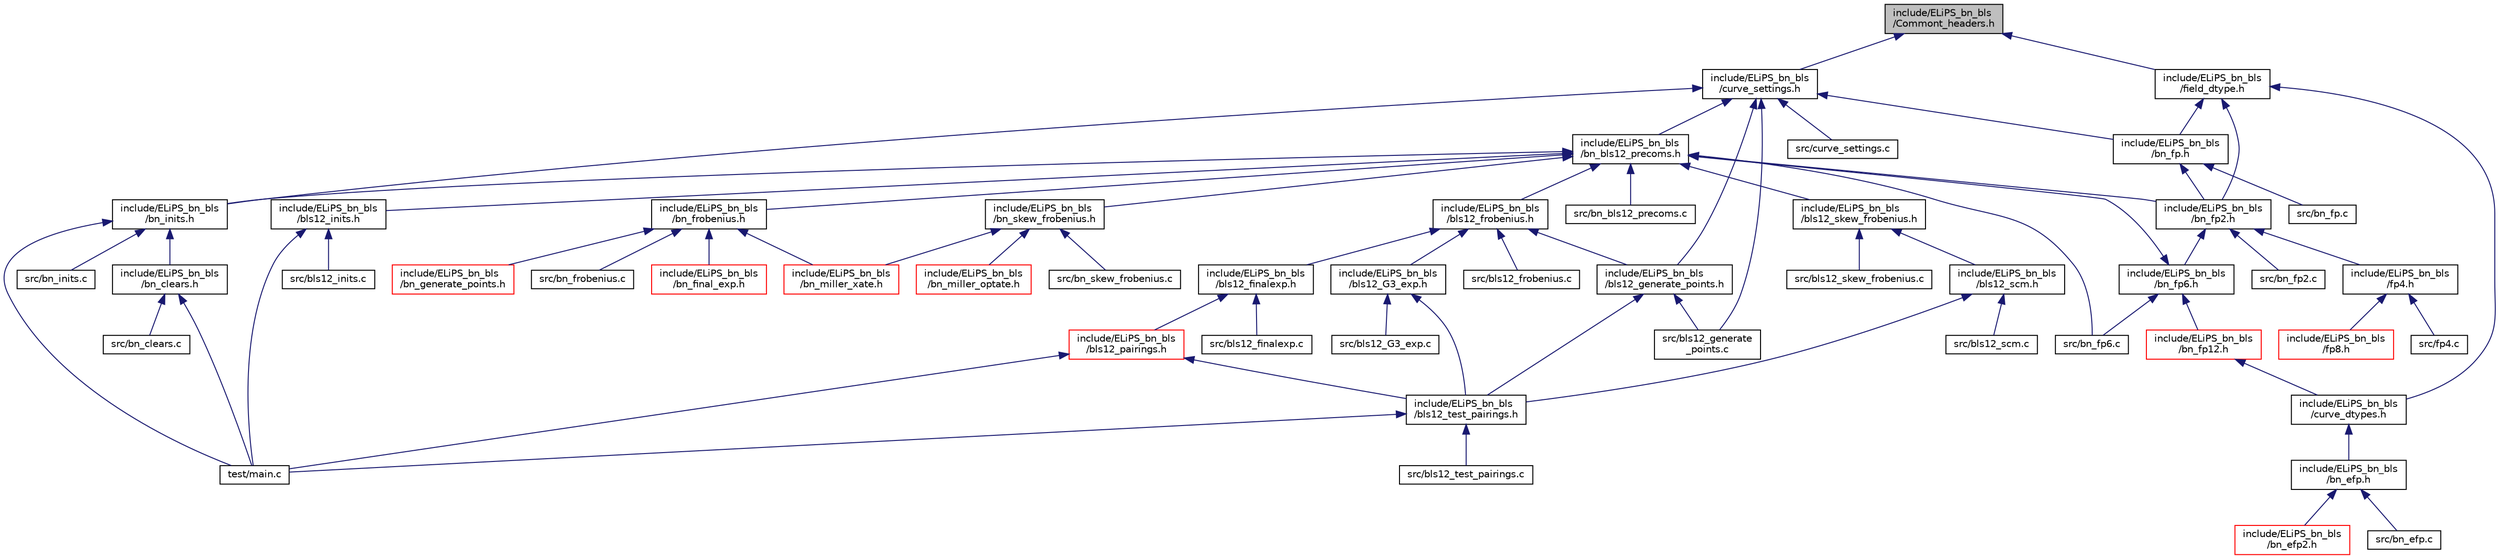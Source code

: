 digraph "include/ELiPS_bn_bls/Commont_headers.h"
{
  edge [fontname="Helvetica",fontsize="10",labelfontname="Helvetica",labelfontsize="10"];
  node [fontname="Helvetica",fontsize="10",shape=record];
  Node8 [label="include/ELiPS_bn_bls\l/Commont_headers.h",height=0.2,width=0.4,color="black", fillcolor="grey75", style="filled", fontcolor="black"];
  Node8 -> Node9 [dir="back",color="midnightblue",fontsize="10",style="solid"];
  Node9 [label="include/ELiPS_bn_bls\l/curve_settings.h",height=0.2,width=0.4,color="black", fillcolor="white", style="filled",URL="$curve__settings_8h.html"];
  Node9 -> Node10 [dir="back",color="midnightblue",fontsize="10",style="solid"];
  Node10 [label="include/ELiPS_bn_bls\l/bls12_generate_points.h",height=0.2,width=0.4,color="black", fillcolor="white", style="filled",URL="$bls12__generate__points_8h.html"];
  Node10 -> Node11 [dir="back",color="midnightblue",fontsize="10",style="solid"];
  Node11 [label="include/ELiPS_bn_bls\l/bls12_test_pairings.h",height=0.2,width=0.4,color="black", fillcolor="white", style="filled",URL="$bls12__test__pairings_8h.html"];
  Node11 -> Node12 [dir="back",color="midnightblue",fontsize="10",style="solid"];
  Node12 [label="src/bls12_test_pairings.c",height=0.2,width=0.4,color="black", fillcolor="white", style="filled",URL="$bls12__test__pairings_8c.html"];
  Node11 -> Node13 [dir="back",color="midnightblue",fontsize="10",style="solid"];
  Node13 [label="test/main.c",height=0.2,width=0.4,color="black", fillcolor="white", style="filled",URL="$main_8c.html"];
  Node10 -> Node14 [dir="back",color="midnightblue",fontsize="10",style="solid"];
  Node14 [label="src/bls12_generate\l_points.c",height=0.2,width=0.4,color="black", fillcolor="white", style="filled",URL="$bls12__generate__points_8c.html"];
  Node9 -> Node15 [dir="back",color="midnightblue",fontsize="10",style="solid"];
  Node15 [label="include/ELiPS_bn_bls\l/bn_bls12_precoms.h",height=0.2,width=0.4,color="black", fillcolor="white", style="filled",URL="$bn__bls12__precoms_8h.html"];
  Node15 -> Node16 [dir="back",color="midnightblue",fontsize="10",style="solid"];
  Node16 [label="include/ELiPS_bn_bls\l/bls12_frobenius.h",height=0.2,width=0.4,color="black", fillcolor="white", style="filled",URL="$bls12__frobenius_8h.html"];
  Node16 -> Node17 [dir="back",color="midnightblue",fontsize="10",style="solid"];
  Node17 [label="include/ELiPS_bn_bls\l/bls12_finalexp.h",height=0.2,width=0.4,color="black", fillcolor="white", style="filled",URL="$bls12__finalexp_8h.html"];
  Node17 -> Node18 [dir="back",color="midnightblue",fontsize="10",style="solid"];
  Node18 [label="include/ELiPS_bn_bls\l/bls12_pairings.h",height=0.2,width=0.4,color="red", fillcolor="white", style="filled",URL="$bls12__pairings_8h.html"];
  Node18 -> Node11 [dir="back",color="midnightblue",fontsize="10",style="solid"];
  Node18 -> Node13 [dir="back",color="midnightblue",fontsize="10",style="solid"];
  Node17 -> Node20 [dir="back",color="midnightblue",fontsize="10",style="solid"];
  Node20 [label="src/bls12_finalexp.c",height=0.2,width=0.4,color="black", fillcolor="white", style="filled",URL="$bls12__finalexp_8c.html"];
  Node16 -> Node21 [dir="back",color="midnightblue",fontsize="10",style="solid"];
  Node21 [label="include/ELiPS_bn_bls\l/bls12_G3_exp.h",height=0.2,width=0.4,color="black", fillcolor="white", style="filled",URL="$bls12___g3__exp_8h.html"];
  Node21 -> Node11 [dir="back",color="midnightblue",fontsize="10",style="solid"];
  Node21 -> Node22 [dir="back",color="midnightblue",fontsize="10",style="solid"];
  Node22 [label="src/bls12_G3_exp.c",height=0.2,width=0.4,color="black", fillcolor="white", style="filled",URL="$bls12___g3__exp_8c.html"];
  Node16 -> Node10 [dir="back",color="midnightblue",fontsize="10",style="solid"];
  Node16 -> Node23 [dir="back",color="midnightblue",fontsize="10",style="solid"];
  Node23 [label="src/bls12_frobenius.c",height=0.2,width=0.4,color="black", fillcolor="white", style="filled",URL="$bls12__frobenius_8c.html"];
  Node15 -> Node24 [dir="back",color="midnightblue",fontsize="10",style="solid"];
  Node24 [label="include/ELiPS_bn_bls\l/bls12_inits.h",height=0.2,width=0.4,color="black", fillcolor="white", style="filled",URL="$bls12__inits_8h.html"];
  Node24 -> Node25 [dir="back",color="midnightblue",fontsize="10",style="solid"];
  Node25 [label="src/bls12_inits.c",height=0.2,width=0.4,color="black", fillcolor="white", style="filled",URL="$bls12__inits_8c.html"];
  Node24 -> Node13 [dir="back",color="midnightblue",fontsize="10",style="solid"];
  Node15 -> Node26 [dir="back",color="midnightblue",fontsize="10",style="solid"];
  Node26 [label="include/ELiPS_bn_bls\l/bls12_skew_frobenius.h",height=0.2,width=0.4,color="black", fillcolor="white", style="filled",URL="$bls12__skew__frobenius_8h.html"];
  Node26 -> Node27 [dir="back",color="midnightblue",fontsize="10",style="solid"];
  Node27 [label="include/ELiPS_bn_bls\l/bls12_scm.h",height=0.2,width=0.4,color="black", fillcolor="white", style="filled",URL="$bls12__scm_8h.html"];
  Node27 -> Node11 [dir="back",color="midnightblue",fontsize="10",style="solid"];
  Node27 -> Node28 [dir="back",color="midnightblue",fontsize="10",style="solid"];
  Node28 [label="src/bls12_scm.c",height=0.2,width=0.4,color="black", fillcolor="white", style="filled",URL="$bls12__scm_8c.html"];
  Node26 -> Node29 [dir="back",color="midnightblue",fontsize="10",style="solid"];
  Node29 [label="src/bls12_skew_frobenius.c",height=0.2,width=0.4,color="black", fillcolor="white", style="filled",URL="$bls12__skew__frobenius_8c.html"];
  Node15 -> Node30 [dir="back",color="midnightblue",fontsize="10",style="solid"];
  Node30 [label="include/ELiPS_bn_bls\l/bn_fp2.h",height=0.2,width=0.4,color="black", fillcolor="white", style="filled",URL="$bn__fp2_8h.html"];
  Node30 -> Node31 [dir="back",color="midnightblue",fontsize="10",style="solid"];
  Node31 [label="include/ELiPS_bn_bls\l/bn_fp6.h",height=0.2,width=0.4,color="black", fillcolor="white", style="filled",URL="$bn__fp6_8h.html"];
  Node31 -> Node15 [dir="back",color="midnightblue",fontsize="10",style="solid"];
  Node31 -> Node32 [dir="back",color="midnightblue",fontsize="10",style="solid"];
  Node32 [label="include/ELiPS_bn_bls\l/bn_fp12.h",height=0.2,width=0.4,color="red", fillcolor="white", style="filled",URL="$bn__fp12_8h.html"];
  Node32 -> Node33 [dir="back",color="midnightblue",fontsize="10",style="solid"];
  Node33 [label="include/ELiPS_bn_bls\l/curve_dtypes.h",height=0.2,width=0.4,color="black", fillcolor="white", style="filled",URL="$curve__dtypes_8h.html"];
  Node33 -> Node34 [dir="back",color="midnightblue",fontsize="10",style="solid"];
  Node34 [label="include/ELiPS_bn_bls\l/bn_efp.h",height=0.2,width=0.4,color="black", fillcolor="white", style="filled",URL="$bn__efp_8h.html"];
  Node34 -> Node35 [dir="back",color="midnightblue",fontsize="10",style="solid"];
  Node35 [label="include/ELiPS_bn_bls\l/bn_efp2.h",height=0.2,width=0.4,color="red", fillcolor="white", style="filled",URL="$bn__efp2_8h.html"];
  Node34 -> Node85 [dir="back",color="midnightblue",fontsize="10",style="solid"];
  Node85 [label="src/bn_efp.c",height=0.2,width=0.4,color="black", fillcolor="white", style="filled",URL="$bn__efp_8c.html"];
  Node31 -> Node87 [dir="back",color="midnightblue",fontsize="10",style="solid"];
  Node87 [label="src/bn_fp6.c",height=0.2,width=0.4,color="black", fillcolor="white", style="filled",URL="$bn__fp6_8c.html"];
  Node30 -> Node88 [dir="back",color="midnightblue",fontsize="10",style="solid"];
  Node88 [label="include/ELiPS_bn_bls\l/fp4.h",height=0.2,width=0.4,color="black", fillcolor="white", style="filled",URL="$fp4_8h.html"];
  Node88 -> Node89 [dir="back",color="midnightblue",fontsize="10",style="solid"];
  Node89 [label="include/ELiPS_bn_bls\l/fp8.h",height=0.2,width=0.4,color="red", fillcolor="white", style="filled",URL="$fp8_8h.html"];
  Node88 -> Node91 [dir="back",color="midnightblue",fontsize="10",style="solid"];
  Node91 [label="src/fp4.c",height=0.2,width=0.4,color="black", fillcolor="white", style="filled",URL="$fp4_8c.html"];
  Node30 -> Node92 [dir="back",color="midnightblue",fontsize="10",style="solid"];
  Node92 [label="src/bn_fp2.c",height=0.2,width=0.4,color="black", fillcolor="white", style="filled",URL="$bn__fp2_8c.html"];
  Node15 -> Node52 [dir="back",color="midnightblue",fontsize="10",style="solid"];
  Node52 [label="include/ELiPS_bn_bls\l/bn_frobenius.h",height=0.2,width=0.4,color="black", fillcolor="white", style="filled",URL="$bn__frobenius_8h.html"];
  Node52 -> Node53 [dir="back",color="midnightblue",fontsize="10",style="solid"];
  Node53 [label="include/ELiPS_bn_bls\l/bn_final_exp.h",height=0.2,width=0.4,color="red", fillcolor="white", style="filled",URL="$bn__final__exp_8h.html"];
  Node52 -> Node59 [dir="back",color="midnightblue",fontsize="10",style="solid"];
  Node59 [label="include/ELiPS_bn_bls\l/bn_generate_points.h",height=0.2,width=0.4,color="red", fillcolor="white", style="filled",URL="$bn__generate__points_8h.html"];
  Node52 -> Node63 [dir="back",color="midnightblue",fontsize="10",style="solid"];
  Node63 [label="include/ELiPS_bn_bls\l/bn_miller_xate.h",height=0.2,width=0.4,color="red", fillcolor="white", style="filled",URL="$bn__miller__xate_8h.html"];
  Node52 -> Node65 [dir="back",color="midnightblue",fontsize="10",style="solid"];
  Node65 [label="src/bn_frobenius.c",height=0.2,width=0.4,color="black", fillcolor="white", style="filled",URL="$bn__frobenius_8c.html"];
  Node15 -> Node93 [dir="back",color="midnightblue",fontsize="10",style="solid"];
  Node93 [label="include/ELiPS_bn_bls\l/bn_inits.h",height=0.2,width=0.4,color="black", fillcolor="white", style="filled",URL="$bn__inits_8h.html"];
  Node93 -> Node94 [dir="back",color="midnightblue",fontsize="10",style="solid"];
  Node94 [label="include/ELiPS_bn_bls\l/bn_clears.h",height=0.2,width=0.4,color="black", fillcolor="white", style="filled",URL="$bn__clears_8h.html"];
  Node94 -> Node95 [dir="back",color="midnightblue",fontsize="10",style="solid"];
  Node95 [label="src/bn_clears.c",height=0.2,width=0.4,color="black", fillcolor="white", style="filled",URL="$bn__clears_8c.html"];
  Node94 -> Node13 [dir="back",color="midnightblue",fontsize="10",style="solid"];
  Node93 -> Node96 [dir="back",color="midnightblue",fontsize="10",style="solid"];
  Node96 [label="src/bn_inits.c",height=0.2,width=0.4,color="black", fillcolor="white", style="filled",URL="$bn__inits_8c.html"];
  Node93 -> Node13 [dir="back",color="midnightblue",fontsize="10",style="solid"];
  Node15 -> Node70 [dir="back",color="midnightblue",fontsize="10",style="solid"];
  Node70 [label="include/ELiPS_bn_bls\l/bn_skew_frobenius.h",height=0.2,width=0.4,color="black", fillcolor="white", style="filled",URL="$bn__skew__frobenius_8h.html"];
  Node70 -> Node71 [dir="back",color="midnightblue",fontsize="10",style="solid"];
  Node71 [label="include/ELiPS_bn_bls\l/bn_miller_optate.h",height=0.2,width=0.4,color="red", fillcolor="white", style="filled",URL="$bn__miller__optate_8h.html"];
  Node70 -> Node63 [dir="back",color="midnightblue",fontsize="10",style="solid"];
  Node70 -> Node73 [dir="back",color="midnightblue",fontsize="10",style="solid"];
  Node73 [label="src/bn_skew_frobenius.c",height=0.2,width=0.4,color="black", fillcolor="white", style="filled",URL="$bn__skew__frobenius_8c.html"];
  Node15 -> Node97 [dir="back",color="midnightblue",fontsize="10",style="solid"];
  Node97 [label="src/bn_bls12_precoms.c",height=0.2,width=0.4,color="black", fillcolor="white", style="filled",URL="$bn__bls12__precoms_8c.html"];
  Node15 -> Node87 [dir="back",color="midnightblue",fontsize="10",style="solid"];
  Node9 -> Node98 [dir="back",color="midnightblue",fontsize="10",style="solid"];
  Node98 [label="include/ELiPS_bn_bls\l/bn_fp.h",height=0.2,width=0.4,color="black", fillcolor="white", style="filled",URL="$bn__fp_8h.html"];
  Node98 -> Node30 [dir="back",color="midnightblue",fontsize="10",style="solid"];
  Node98 -> Node99 [dir="back",color="midnightblue",fontsize="10",style="solid"];
  Node99 [label="src/bn_fp.c",height=0.2,width=0.4,color="black", fillcolor="white", style="filled",URL="$bn__fp_8c.html"];
  Node9 -> Node93 [dir="back",color="midnightblue",fontsize="10",style="solid"];
  Node9 -> Node14 [dir="back",color="midnightblue",fontsize="10",style="solid"];
  Node9 -> Node100 [dir="back",color="midnightblue",fontsize="10",style="solid"];
  Node100 [label="src/curve_settings.c",height=0.2,width=0.4,color="black", fillcolor="white", style="filled",URL="$curve__settings_8c.html"];
  Node8 -> Node101 [dir="back",color="midnightblue",fontsize="10",style="solid"];
  Node101 [label="include/ELiPS_bn_bls\l/field_dtype.h",height=0.2,width=0.4,color="black", fillcolor="white", style="filled",URL="$field__dtype_8h.html"];
  Node101 -> Node98 [dir="back",color="midnightblue",fontsize="10",style="solid"];
  Node101 -> Node30 [dir="back",color="midnightblue",fontsize="10",style="solid"];
  Node101 -> Node33 [dir="back",color="midnightblue",fontsize="10",style="solid"];
}
